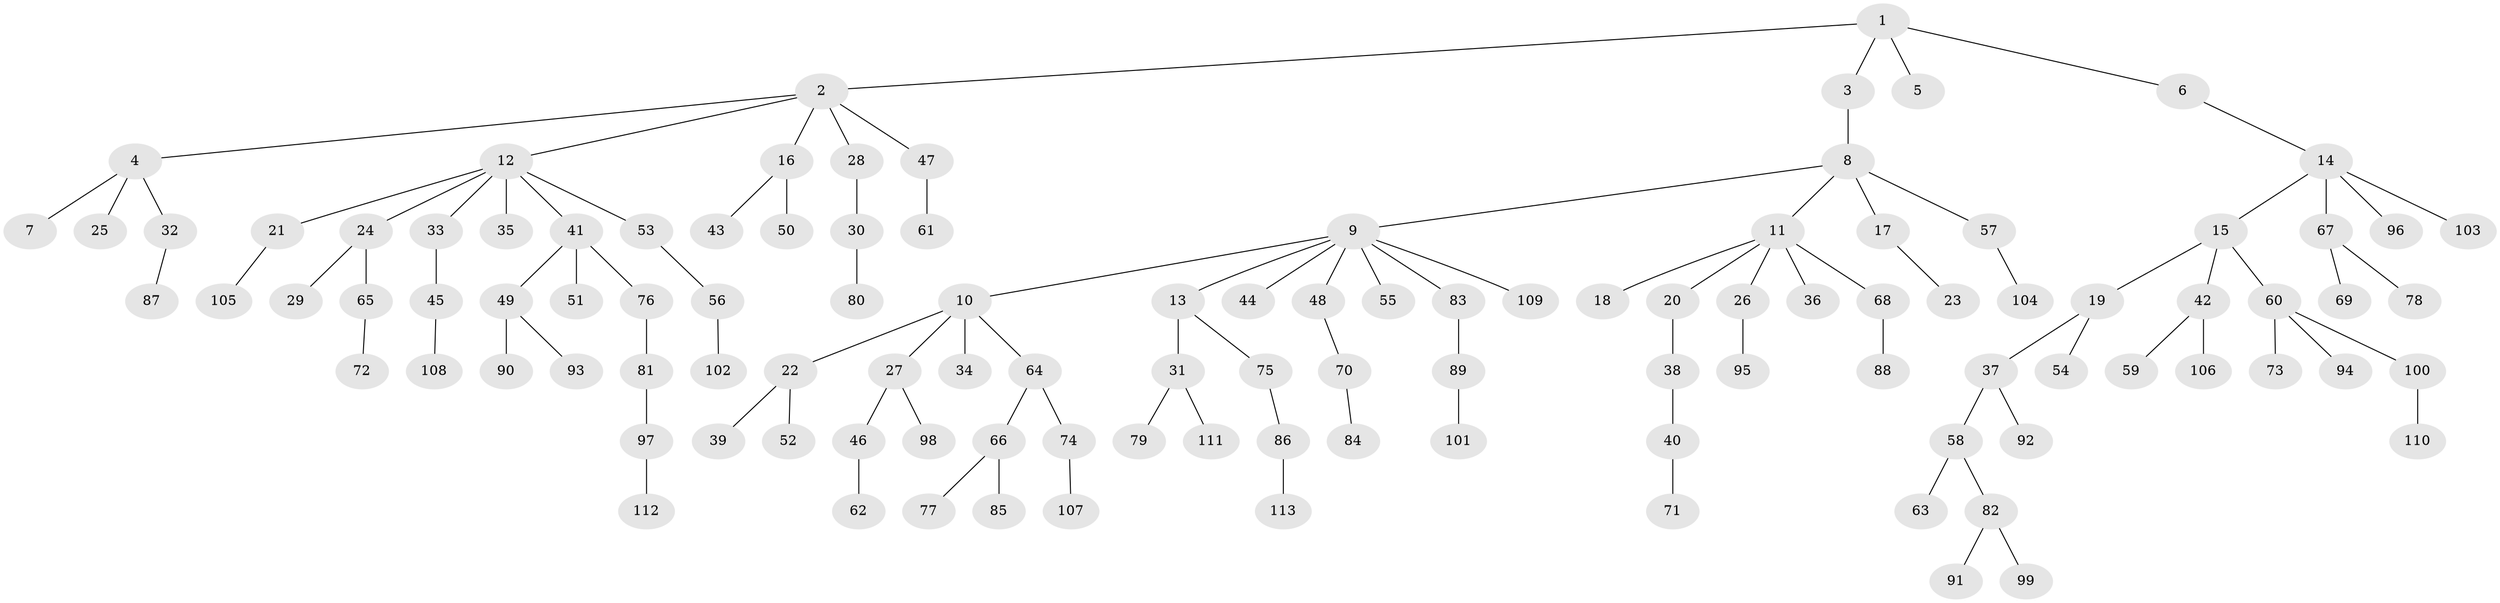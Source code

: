 // Generated by graph-tools (version 1.1) at 2025/02/03/09/25 03:02:18]
// undirected, 113 vertices, 112 edges
graph export_dot {
graph [start="1"]
  node [color=gray90,style=filled];
  1;
  2;
  3;
  4;
  5;
  6;
  7;
  8;
  9;
  10;
  11;
  12;
  13;
  14;
  15;
  16;
  17;
  18;
  19;
  20;
  21;
  22;
  23;
  24;
  25;
  26;
  27;
  28;
  29;
  30;
  31;
  32;
  33;
  34;
  35;
  36;
  37;
  38;
  39;
  40;
  41;
  42;
  43;
  44;
  45;
  46;
  47;
  48;
  49;
  50;
  51;
  52;
  53;
  54;
  55;
  56;
  57;
  58;
  59;
  60;
  61;
  62;
  63;
  64;
  65;
  66;
  67;
  68;
  69;
  70;
  71;
  72;
  73;
  74;
  75;
  76;
  77;
  78;
  79;
  80;
  81;
  82;
  83;
  84;
  85;
  86;
  87;
  88;
  89;
  90;
  91;
  92;
  93;
  94;
  95;
  96;
  97;
  98;
  99;
  100;
  101;
  102;
  103;
  104;
  105;
  106;
  107;
  108;
  109;
  110;
  111;
  112;
  113;
  1 -- 2;
  1 -- 3;
  1 -- 5;
  1 -- 6;
  2 -- 4;
  2 -- 12;
  2 -- 16;
  2 -- 28;
  2 -- 47;
  3 -- 8;
  4 -- 7;
  4 -- 25;
  4 -- 32;
  6 -- 14;
  8 -- 9;
  8 -- 11;
  8 -- 17;
  8 -- 57;
  9 -- 10;
  9 -- 13;
  9 -- 44;
  9 -- 48;
  9 -- 55;
  9 -- 83;
  9 -- 109;
  10 -- 22;
  10 -- 27;
  10 -- 34;
  10 -- 64;
  11 -- 18;
  11 -- 20;
  11 -- 26;
  11 -- 36;
  11 -- 68;
  12 -- 21;
  12 -- 24;
  12 -- 33;
  12 -- 35;
  12 -- 41;
  12 -- 53;
  13 -- 31;
  13 -- 75;
  14 -- 15;
  14 -- 67;
  14 -- 96;
  14 -- 103;
  15 -- 19;
  15 -- 42;
  15 -- 60;
  16 -- 43;
  16 -- 50;
  17 -- 23;
  19 -- 37;
  19 -- 54;
  20 -- 38;
  21 -- 105;
  22 -- 39;
  22 -- 52;
  24 -- 29;
  24 -- 65;
  26 -- 95;
  27 -- 46;
  27 -- 98;
  28 -- 30;
  30 -- 80;
  31 -- 79;
  31 -- 111;
  32 -- 87;
  33 -- 45;
  37 -- 58;
  37 -- 92;
  38 -- 40;
  40 -- 71;
  41 -- 49;
  41 -- 51;
  41 -- 76;
  42 -- 59;
  42 -- 106;
  45 -- 108;
  46 -- 62;
  47 -- 61;
  48 -- 70;
  49 -- 90;
  49 -- 93;
  53 -- 56;
  56 -- 102;
  57 -- 104;
  58 -- 63;
  58 -- 82;
  60 -- 73;
  60 -- 94;
  60 -- 100;
  64 -- 66;
  64 -- 74;
  65 -- 72;
  66 -- 77;
  66 -- 85;
  67 -- 69;
  67 -- 78;
  68 -- 88;
  70 -- 84;
  74 -- 107;
  75 -- 86;
  76 -- 81;
  81 -- 97;
  82 -- 91;
  82 -- 99;
  83 -- 89;
  86 -- 113;
  89 -- 101;
  97 -- 112;
  100 -- 110;
}
